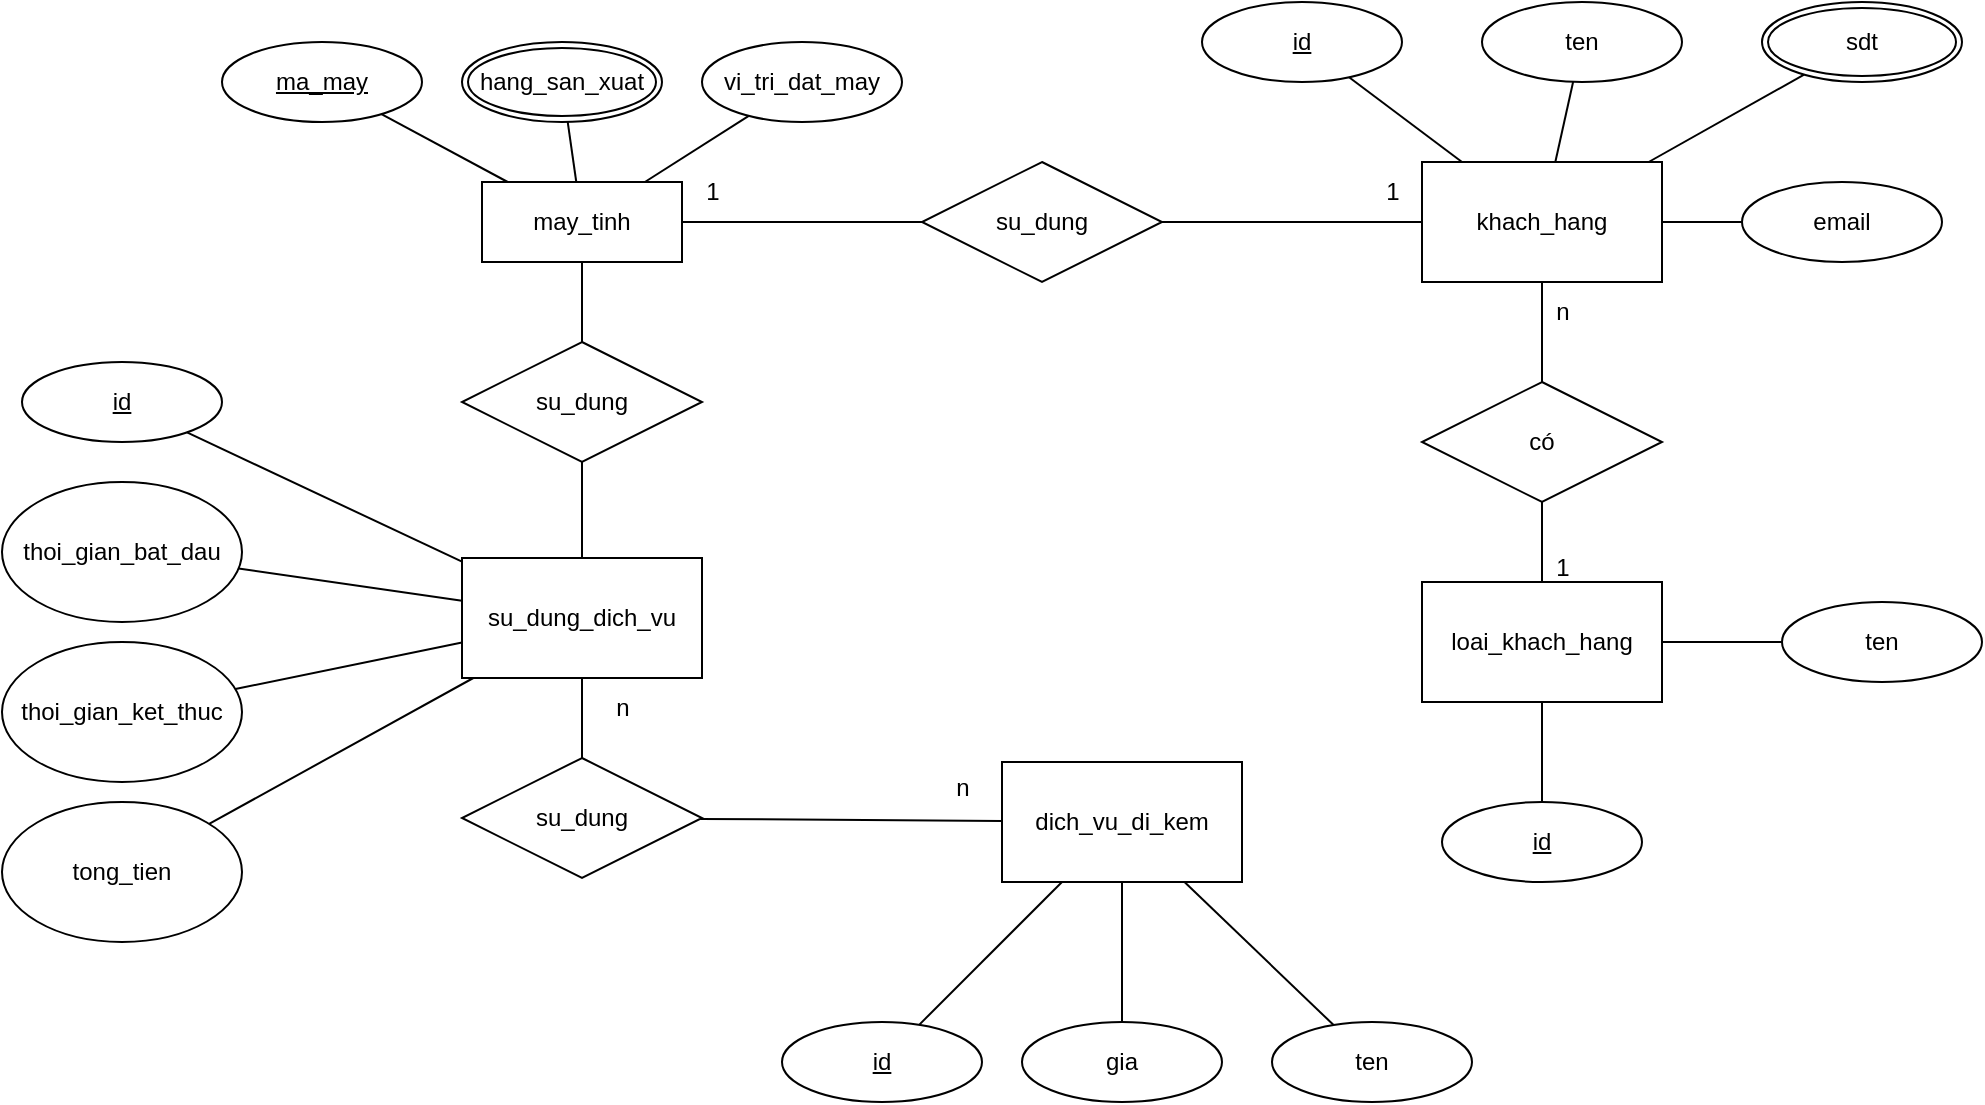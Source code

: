 <mxfile version="27.0.5">
  <diagram name="Page-1" id="I19-F-DVImC_f6EZ5SV7">
    <mxGraphModel dx="1634" dy="824" grid="1" gridSize="10" guides="1" tooltips="1" connect="1" arrows="1" fold="1" page="1" pageScale="1" pageWidth="850" pageHeight="1100" math="0" shadow="0">
      <root>
        <mxCell id="0" />
        <mxCell id="1" parent="0" />
        <mxCell id="iQZdRfdkpaBHtqf-E-_2-55" value="may_tinh" style="whiteSpace=wrap;html=1;align=center;" vertex="1" parent="1">
          <mxGeometry x="30" y="200" width="100" height="40" as="geometry" />
        </mxCell>
        <mxCell id="iQZdRfdkpaBHtqf-E-_2-57" value="ma_may" style="ellipse;whiteSpace=wrap;html=1;align=center;fontStyle=4;" vertex="1" parent="1">
          <mxGeometry x="-100" y="130" width="100" height="40" as="geometry" />
        </mxCell>
        <mxCell id="iQZdRfdkpaBHtqf-E-_2-58" value="vi_tri_dat_may" style="ellipse;whiteSpace=wrap;html=1;align=center;" vertex="1" parent="1">
          <mxGeometry x="140" y="130" width="100" height="40" as="geometry" />
        </mxCell>
        <mxCell id="iQZdRfdkpaBHtqf-E-_2-59" value="" style="endArrow=none;html=1;rounded=0;" edge="1" parent="1" source="iQZdRfdkpaBHtqf-E-_2-57" target="iQZdRfdkpaBHtqf-E-_2-55">
          <mxGeometry relative="1" as="geometry">
            <mxPoint x="350" y="390" as="sourcePoint" />
            <mxPoint x="510" y="390" as="targetPoint" />
          </mxGeometry>
        </mxCell>
        <mxCell id="iQZdRfdkpaBHtqf-E-_2-60" value="" style="endArrow=none;html=1;rounded=0;" edge="1" parent="1" source="iQZdRfdkpaBHtqf-E-_2-55" target="iQZdRfdkpaBHtqf-E-_2-137">
          <mxGeometry relative="1" as="geometry">
            <mxPoint x="84" y="188" as="sourcePoint" />
            <mxPoint x="72.688" y="169.971" as="targetPoint" />
          </mxGeometry>
        </mxCell>
        <mxCell id="iQZdRfdkpaBHtqf-E-_2-61" value="" style="endArrow=none;html=1;rounded=0;" edge="1" parent="1" source="iQZdRfdkpaBHtqf-E-_2-55" target="iQZdRfdkpaBHtqf-E-_2-58">
          <mxGeometry relative="1" as="geometry">
            <mxPoint x="94" y="198" as="sourcePoint" />
            <mxPoint x="163" y="250" as="targetPoint" />
          </mxGeometry>
        </mxCell>
        <mxCell id="iQZdRfdkpaBHtqf-E-_2-62" value="loai_khach_hang" style="whiteSpace=wrap;html=1;" vertex="1" parent="1">
          <mxGeometry x="500" y="400" width="120" height="60" as="geometry" />
        </mxCell>
        <mxCell id="iQZdRfdkpaBHtqf-E-_2-63" value="id" style="ellipse;whiteSpace=wrap;html=1;align=center;fontStyle=4;" vertex="1" parent="1">
          <mxGeometry x="510" y="510" width="100" height="40" as="geometry" />
        </mxCell>
        <mxCell id="iQZdRfdkpaBHtqf-E-_2-64" value="ten" style="ellipse;whiteSpace=wrap;html=1;align=center;" vertex="1" parent="1">
          <mxGeometry x="680" y="410" width="100" height="40" as="geometry" />
        </mxCell>
        <mxCell id="iQZdRfdkpaBHtqf-E-_2-65" value="" style="endArrow=none;html=1;rounded=0;" edge="1" parent="1" source="iQZdRfdkpaBHtqf-E-_2-62" target="iQZdRfdkpaBHtqf-E-_2-63">
          <mxGeometry relative="1" as="geometry">
            <mxPoint x="340" y="390" as="sourcePoint" />
            <mxPoint x="500" y="390" as="targetPoint" />
          </mxGeometry>
        </mxCell>
        <mxCell id="iQZdRfdkpaBHtqf-E-_2-66" value="" style="endArrow=none;html=1;rounded=0;" edge="1" parent="1" source="iQZdRfdkpaBHtqf-E-_2-62" target="iQZdRfdkpaBHtqf-E-_2-64">
          <mxGeometry relative="1" as="geometry">
            <mxPoint x="340" y="390" as="sourcePoint" />
            <mxPoint x="500" y="390" as="targetPoint" />
          </mxGeometry>
        </mxCell>
        <mxCell id="iQZdRfdkpaBHtqf-E-_2-67" value="khach_hang" style="whiteSpace=wrap;html=1;" vertex="1" parent="1">
          <mxGeometry x="500" y="190" width="120" height="60" as="geometry" />
        </mxCell>
        <mxCell id="iQZdRfdkpaBHtqf-E-_2-71" value="id" style="ellipse;whiteSpace=wrap;html=1;align=center;fontStyle=4;" vertex="1" parent="1">
          <mxGeometry x="390" y="110" width="100" height="40" as="geometry" />
        </mxCell>
        <mxCell id="iQZdRfdkpaBHtqf-E-_2-72" value="ten" style="ellipse;whiteSpace=wrap;html=1;align=center;" vertex="1" parent="1">
          <mxGeometry x="530" y="110" width="100" height="40" as="geometry" />
        </mxCell>
        <mxCell id="iQZdRfdkpaBHtqf-E-_2-73" value="email" style="ellipse;whiteSpace=wrap;html=1;align=center;" vertex="1" parent="1">
          <mxGeometry x="660" y="200" width="100" height="40" as="geometry" />
        </mxCell>
        <mxCell id="iQZdRfdkpaBHtqf-E-_2-74" value="có" style="shape=rhombus;perimeter=rhombusPerimeter;whiteSpace=wrap;html=1;align=center;" vertex="1" parent="1">
          <mxGeometry x="500" y="300" width="120" height="60" as="geometry" />
        </mxCell>
        <mxCell id="iQZdRfdkpaBHtqf-E-_2-75" value="" style="endArrow=none;html=1;rounded=0;" edge="1" parent="1" source="iQZdRfdkpaBHtqf-E-_2-62" target="iQZdRfdkpaBHtqf-E-_2-74">
          <mxGeometry relative="1" as="geometry">
            <mxPoint x="360" y="310" as="sourcePoint" />
            <mxPoint x="520" y="310" as="targetPoint" />
          </mxGeometry>
        </mxCell>
        <mxCell id="iQZdRfdkpaBHtqf-E-_2-76" value="" style="endArrow=none;html=1;rounded=0;" edge="1" parent="1" source="iQZdRfdkpaBHtqf-E-_2-67" target="iQZdRfdkpaBHtqf-E-_2-74">
          <mxGeometry relative="1" as="geometry">
            <mxPoint x="360" y="310" as="sourcePoint" />
            <mxPoint x="520" y="310" as="targetPoint" />
          </mxGeometry>
        </mxCell>
        <mxCell id="iQZdRfdkpaBHtqf-E-_2-77" value="1" style="text;html=1;align=center;verticalAlign=middle;resizable=0;points=[];autosize=1;strokeColor=none;fillColor=none;" vertex="1" parent="1">
          <mxGeometry x="555" y="378" width="30" height="30" as="geometry" />
        </mxCell>
        <mxCell id="iQZdRfdkpaBHtqf-E-_2-78" value="n" style="text;html=1;align=center;verticalAlign=middle;resizable=0;points=[];autosize=1;strokeColor=none;fillColor=none;" vertex="1" parent="1">
          <mxGeometry x="555" y="250" width="30" height="30" as="geometry" />
        </mxCell>
        <mxCell id="iQZdRfdkpaBHtqf-E-_2-79" value="" style="endArrow=none;html=1;rounded=0;" edge="1" parent="1" source="iQZdRfdkpaBHtqf-E-_2-71" target="iQZdRfdkpaBHtqf-E-_2-67">
          <mxGeometry relative="1" as="geometry">
            <mxPoint x="360" y="310" as="sourcePoint" />
            <mxPoint x="520" y="310" as="targetPoint" />
          </mxGeometry>
        </mxCell>
        <mxCell id="iQZdRfdkpaBHtqf-E-_2-80" value="" style="endArrow=none;html=1;rounded=0;" edge="1" parent="1" source="iQZdRfdkpaBHtqf-E-_2-67" target="iQZdRfdkpaBHtqf-E-_2-72">
          <mxGeometry relative="1" as="geometry">
            <mxPoint x="474" y="158" as="sourcePoint" />
            <mxPoint x="530" y="200" as="targetPoint" />
          </mxGeometry>
        </mxCell>
        <mxCell id="iQZdRfdkpaBHtqf-E-_2-81" value="" style="endArrow=none;html=1;rounded=0;" edge="1" parent="1" source="iQZdRfdkpaBHtqf-E-_2-130" target="iQZdRfdkpaBHtqf-E-_2-67">
          <mxGeometry relative="1" as="geometry">
            <mxPoint x="682.265" y="146.641" as="sourcePoint" />
            <mxPoint x="540" y="210" as="targetPoint" />
          </mxGeometry>
        </mxCell>
        <mxCell id="iQZdRfdkpaBHtqf-E-_2-82" value="" style="endArrow=none;html=1;rounded=0;" edge="1" parent="1" source="iQZdRfdkpaBHtqf-E-_2-67" target="iQZdRfdkpaBHtqf-E-_2-73">
          <mxGeometry relative="1" as="geometry">
            <mxPoint x="494" y="178" as="sourcePoint" />
            <mxPoint x="550" y="220" as="targetPoint" />
          </mxGeometry>
        </mxCell>
        <mxCell id="iQZdRfdkpaBHtqf-E-_2-83" value="dich_vu_di_kem" style="whiteSpace=wrap;html=1;" vertex="1" parent="1">
          <mxGeometry x="290" y="490" width="120" height="60" as="geometry" />
        </mxCell>
        <mxCell id="iQZdRfdkpaBHtqf-E-_2-84" value="gia" style="ellipse;whiteSpace=wrap;html=1;align=center;" vertex="1" parent="1">
          <mxGeometry x="300" y="620" width="100" height="40" as="geometry" />
        </mxCell>
        <mxCell id="iQZdRfdkpaBHtqf-E-_2-85" value="ten" style="ellipse;whiteSpace=wrap;html=1;align=center;" vertex="1" parent="1">
          <mxGeometry x="425" y="620" width="100" height="40" as="geometry" />
        </mxCell>
        <mxCell id="iQZdRfdkpaBHtqf-E-_2-86" value="id" style="ellipse;whiteSpace=wrap;html=1;align=center;fontStyle=4;" vertex="1" parent="1">
          <mxGeometry x="180" y="620" width="100" height="40" as="geometry" />
        </mxCell>
        <mxCell id="iQZdRfdkpaBHtqf-E-_2-87" value="" style="endArrow=none;html=1;rounded=0;" edge="1" parent="1" source="iQZdRfdkpaBHtqf-E-_2-86" target="iQZdRfdkpaBHtqf-E-_2-83">
          <mxGeometry relative="1" as="geometry">
            <mxPoint x="250" y="310" as="sourcePoint" />
            <mxPoint x="410" y="310" as="targetPoint" />
          </mxGeometry>
        </mxCell>
        <mxCell id="iQZdRfdkpaBHtqf-E-_2-88" value="" style="endArrow=none;html=1;rounded=0;" edge="1" parent="1" source="iQZdRfdkpaBHtqf-E-_2-84" target="iQZdRfdkpaBHtqf-E-_2-83">
          <mxGeometry relative="1" as="geometry">
            <mxPoint x="100" y="512" as="sourcePoint" />
            <mxPoint x="157" y="460" as="targetPoint" />
          </mxGeometry>
        </mxCell>
        <mxCell id="iQZdRfdkpaBHtqf-E-_2-89" value="" style="endArrow=none;html=1;rounded=0;" edge="1" parent="1" source="iQZdRfdkpaBHtqf-E-_2-85" target="iQZdRfdkpaBHtqf-E-_2-83">
          <mxGeometry relative="1" as="geometry">
            <mxPoint x="110" y="522" as="sourcePoint" />
            <mxPoint x="167" y="470" as="targetPoint" />
          </mxGeometry>
        </mxCell>
        <mxCell id="iQZdRfdkpaBHtqf-E-_2-92" value="su_dung" style="shape=rhombus;perimeter=rhombusPerimeter;whiteSpace=wrap;html=1;align=center;" vertex="1" parent="1">
          <mxGeometry x="250" y="190" width="120" height="60" as="geometry" />
        </mxCell>
        <mxCell id="iQZdRfdkpaBHtqf-E-_2-93" value="" style="endArrow=none;html=1;rounded=0;" edge="1" parent="1" source="iQZdRfdkpaBHtqf-E-_2-55" target="iQZdRfdkpaBHtqf-E-_2-92">
          <mxGeometry relative="1" as="geometry">
            <mxPoint x="240" y="280" as="sourcePoint" />
            <mxPoint x="400" y="280" as="targetPoint" />
          </mxGeometry>
        </mxCell>
        <mxCell id="iQZdRfdkpaBHtqf-E-_2-94" value="" style="endArrow=none;html=1;rounded=0;" edge="1" parent="1" source="iQZdRfdkpaBHtqf-E-_2-92" target="iQZdRfdkpaBHtqf-E-_2-67">
          <mxGeometry relative="1" as="geometry">
            <mxPoint x="130" y="230" as="sourcePoint" />
            <mxPoint x="260" y="230" as="targetPoint" />
          </mxGeometry>
        </mxCell>
        <mxCell id="iQZdRfdkpaBHtqf-E-_2-96" value="1" style="text;html=1;align=center;verticalAlign=middle;resizable=0;points=[];autosize=1;strokeColor=none;fillColor=none;" vertex="1" parent="1">
          <mxGeometry x="130" y="190" width="30" height="30" as="geometry" />
        </mxCell>
        <mxCell id="iQZdRfdkpaBHtqf-E-_2-97" value="1" style="text;html=1;align=center;verticalAlign=middle;resizable=0;points=[];autosize=1;strokeColor=none;fillColor=none;" vertex="1" parent="1">
          <mxGeometry x="470" y="190" width="30" height="30" as="geometry" />
        </mxCell>
        <mxCell id="iQZdRfdkpaBHtqf-E-_2-106" value="su_dung_dich_vu" style="whiteSpace=wrap;html=1;" vertex="1" parent="1">
          <mxGeometry x="20" y="388" width="120" height="60" as="geometry" />
        </mxCell>
        <mxCell id="iQZdRfdkpaBHtqf-E-_2-107" value="id" style="ellipse;whiteSpace=wrap;html=1;align=center;fontStyle=4;" vertex="1" parent="1">
          <mxGeometry x="-200" y="290" width="100" height="40" as="geometry" />
        </mxCell>
        <mxCell id="iQZdRfdkpaBHtqf-E-_2-108" value="thoi_gian_bat_dau" style="ellipse;whiteSpace=wrap;html=1;align=center;" vertex="1" parent="1">
          <mxGeometry x="-210" y="350" width="120" height="70" as="geometry" />
        </mxCell>
        <mxCell id="iQZdRfdkpaBHtqf-E-_2-109" value="thoi_gian_ket_thuc" style="ellipse;whiteSpace=wrap;html=1;align=center;" vertex="1" parent="1">
          <mxGeometry x="-210" y="430" width="120" height="70" as="geometry" />
        </mxCell>
        <mxCell id="iQZdRfdkpaBHtqf-E-_2-110" value="tong_tien" style="ellipse;whiteSpace=wrap;html=1;align=center;" vertex="1" parent="1">
          <mxGeometry x="-210" y="510" width="120" height="70" as="geometry" />
        </mxCell>
        <mxCell id="iQZdRfdkpaBHtqf-E-_2-119" value="su_dung" style="shape=rhombus;perimeter=rhombusPerimeter;whiteSpace=wrap;html=1;align=center;" vertex="1" parent="1">
          <mxGeometry x="20" y="280" width="120" height="60" as="geometry" />
        </mxCell>
        <mxCell id="iQZdRfdkpaBHtqf-E-_2-126" value="" style="endArrow=none;html=1;rounded=0;" edge="1" parent="1" source="iQZdRfdkpaBHtqf-E-_2-107" target="iQZdRfdkpaBHtqf-E-_2-106">
          <mxGeometry relative="1" as="geometry">
            <mxPoint x="100" y="480" as="sourcePoint" />
            <mxPoint x="100" y="530" as="targetPoint" />
          </mxGeometry>
        </mxCell>
        <mxCell id="iQZdRfdkpaBHtqf-E-_2-127" value="" style="endArrow=none;html=1;rounded=0;" edge="1" parent="1" source="iQZdRfdkpaBHtqf-E-_2-108" target="iQZdRfdkpaBHtqf-E-_2-106">
          <mxGeometry relative="1" as="geometry">
            <mxPoint x="110" y="490" as="sourcePoint" />
            <mxPoint x="110" y="540" as="targetPoint" />
          </mxGeometry>
        </mxCell>
        <mxCell id="iQZdRfdkpaBHtqf-E-_2-128" value="" style="endArrow=none;html=1;rounded=0;" edge="1" parent="1" source="iQZdRfdkpaBHtqf-E-_2-109" target="iQZdRfdkpaBHtqf-E-_2-106">
          <mxGeometry relative="1" as="geometry">
            <mxPoint x="120" y="500" as="sourcePoint" />
            <mxPoint x="120" y="550" as="targetPoint" />
          </mxGeometry>
        </mxCell>
        <mxCell id="iQZdRfdkpaBHtqf-E-_2-129" value="" style="endArrow=none;html=1;rounded=0;" edge="1" parent="1" source="iQZdRfdkpaBHtqf-E-_2-106" target="iQZdRfdkpaBHtqf-E-_2-110">
          <mxGeometry relative="1" as="geometry">
            <mxPoint x="130" y="510" as="sourcePoint" />
            <mxPoint x="130" y="560" as="targetPoint" />
          </mxGeometry>
        </mxCell>
        <mxCell id="iQZdRfdkpaBHtqf-E-_2-130" value="sdt" style="ellipse;shape=doubleEllipse;margin=3;whiteSpace=wrap;html=1;align=center;" vertex="1" parent="1">
          <mxGeometry x="670" y="110" width="100" height="40" as="geometry" />
        </mxCell>
        <mxCell id="iQZdRfdkpaBHtqf-E-_2-132" value="su_dung" style="shape=rhombus;perimeter=rhombusPerimeter;whiteSpace=wrap;html=1;align=center;" vertex="1" parent="1">
          <mxGeometry x="20" y="488" width="120" height="60" as="geometry" />
        </mxCell>
        <mxCell id="iQZdRfdkpaBHtqf-E-_2-133" value="" style="endArrow=none;html=1;rounded=0;" edge="1" parent="1" source="iQZdRfdkpaBHtqf-E-_2-106" target="iQZdRfdkpaBHtqf-E-_2-132">
          <mxGeometry relative="1" as="geometry">
            <mxPoint x="270" y="360" as="sourcePoint" />
            <mxPoint x="430" y="360" as="targetPoint" />
          </mxGeometry>
        </mxCell>
        <mxCell id="iQZdRfdkpaBHtqf-E-_2-134" value="" style="endArrow=none;html=1;rounded=0;" edge="1" parent="1" source="iQZdRfdkpaBHtqf-E-_2-83" target="iQZdRfdkpaBHtqf-E-_2-132">
          <mxGeometry relative="1" as="geometry">
            <mxPoint x="92" y="460" as="sourcePoint" />
            <mxPoint x="110" y="505" as="targetPoint" />
          </mxGeometry>
        </mxCell>
        <mxCell id="iQZdRfdkpaBHtqf-E-_2-135" value="n" style="text;html=1;align=center;verticalAlign=middle;resizable=0;points=[];autosize=1;strokeColor=none;fillColor=none;" vertex="1" parent="1">
          <mxGeometry x="85" y="448" width="30" height="30" as="geometry" />
        </mxCell>
        <mxCell id="iQZdRfdkpaBHtqf-E-_2-136" value="n" style="text;html=1;align=center;verticalAlign=middle;resizable=0;points=[];autosize=1;strokeColor=none;fillColor=none;" vertex="1" parent="1">
          <mxGeometry x="255" y="488" width="30" height="30" as="geometry" />
        </mxCell>
        <mxCell id="iQZdRfdkpaBHtqf-E-_2-137" value="hang_san_xuat" style="ellipse;shape=doubleEllipse;margin=3;whiteSpace=wrap;html=1;align=center;" vertex="1" parent="1">
          <mxGeometry x="20" y="130" width="100" height="40" as="geometry" />
        </mxCell>
        <mxCell id="iQZdRfdkpaBHtqf-E-_2-139" value="" style="endArrow=none;html=1;rounded=0;" edge="1" parent="1" source="iQZdRfdkpaBHtqf-E-_2-55" target="iQZdRfdkpaBHtqf-E-_2-119">
          <mxGeometry relative="1" as="geometry">
            <mxPoint x="200" y="320" as="sourcePoint" />
            <mxPoint x="360" y="320" as="targetPoint" />
          </mxGeometry>
        </mxCell>
        <mxCell id="iQZdRfdkpaBHtqf-E-_2-140" value="" style="endArrow=none;html=1;rounded=0;" edge="1" parent="1" source="iQZdRfdkpaBHtqf-E-_2-119" target="iQZdRfdkpaBHtqf-E-_2-106">
          <mxGeometry relative="1" as="geometry">
            <mxPoint x="200" y="320" as="sourcePoint" />
            <mxPoint x="360" y="320" as="targetPoint" />
          </mxGeometry>
        </mxCell>
      </root>
    </mxGraphModel>
  </diagram>
</mxfile>
